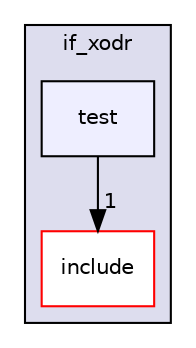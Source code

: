 digraph "/home/fascar/temp/adore/libadore/libadore/adore/if_xodr/test" {
  compound=true
  node [ fontsize="10", fontname="Helvetica"];
  edge [ labelfontsize="10", labelfontname="Helvetica"];
  subgraph clusterdir_33556dd2e09761c2ca0173bbd2b6fd48 {
    graph [ bgcolor="#ddddee", pencolor="black", label="if_xodr" fontname="Helvetica", fontsize="10", URL="dir_33556dd2e09761c2ca0173bbd2b6fd48.html"]
  dir_5ce2123e2f8c05d965ef0c53ef10ef46 [shape=box label="include" fillcolor="white" style="filled" color="red" URL="dir_5ce2123e2f8c05d965ef0c53ef10ef46.html"];
  dir_6bf926e5631c31def2efa15f182d39f4 [shape=box, label="test", style="filled", fillcolor="#eeeeff", pencolor="black", URL="dir_6bf926e5631c31def2efa15f182d39f4.html"];
  }
  dir_6bf926e5631c31def2efa15f182d39f4->dir_5ce2123e2f8c05d965ef0c53ef10ef46 [headlabel="1", labeldistance=1.5 headhref="dir_000091_000087.html"];
}
